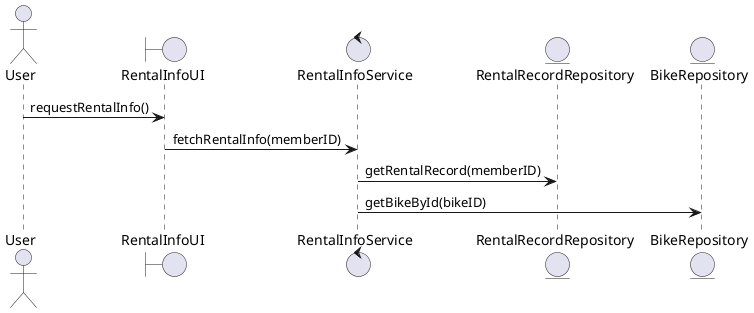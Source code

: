 @startuml
actor User
boundary RentalInfoUI
control RentalInfoService
entity RentalRecordRepository
entity BikeRepository

User -> RentalInfoUI : requestRentalInfo()
RentalInfoUI -> RentalInfoService : fetchRentalInfo(memberID)
RentalInfoService -> RentalRecordRepository : getRentalRecord(memberID)
RentalInfoService -> BikeRepository : getBikeById(bikeID)
@enduml

